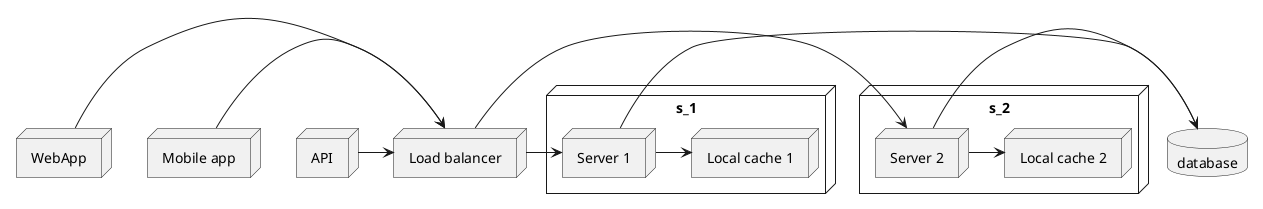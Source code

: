@startuml


node "Load balancer" as lb
node "WebApp" as wb
node "Mobile app" as mb 
node "API" as api
database database as db

wb  -> lb 
mb  -> lb
api -> lb

node s_1 {

node "Local cache 1" as lc1
node "Server 1" as s1
lb  -> s1
s1  -> lc1 
}


node s_2 {

node "Server 2" as s2
node "Local cache 2" as lc2
lb  -> s2
s2  -> lc2
}
s1  -> db 
s2  -> db


@enduml
